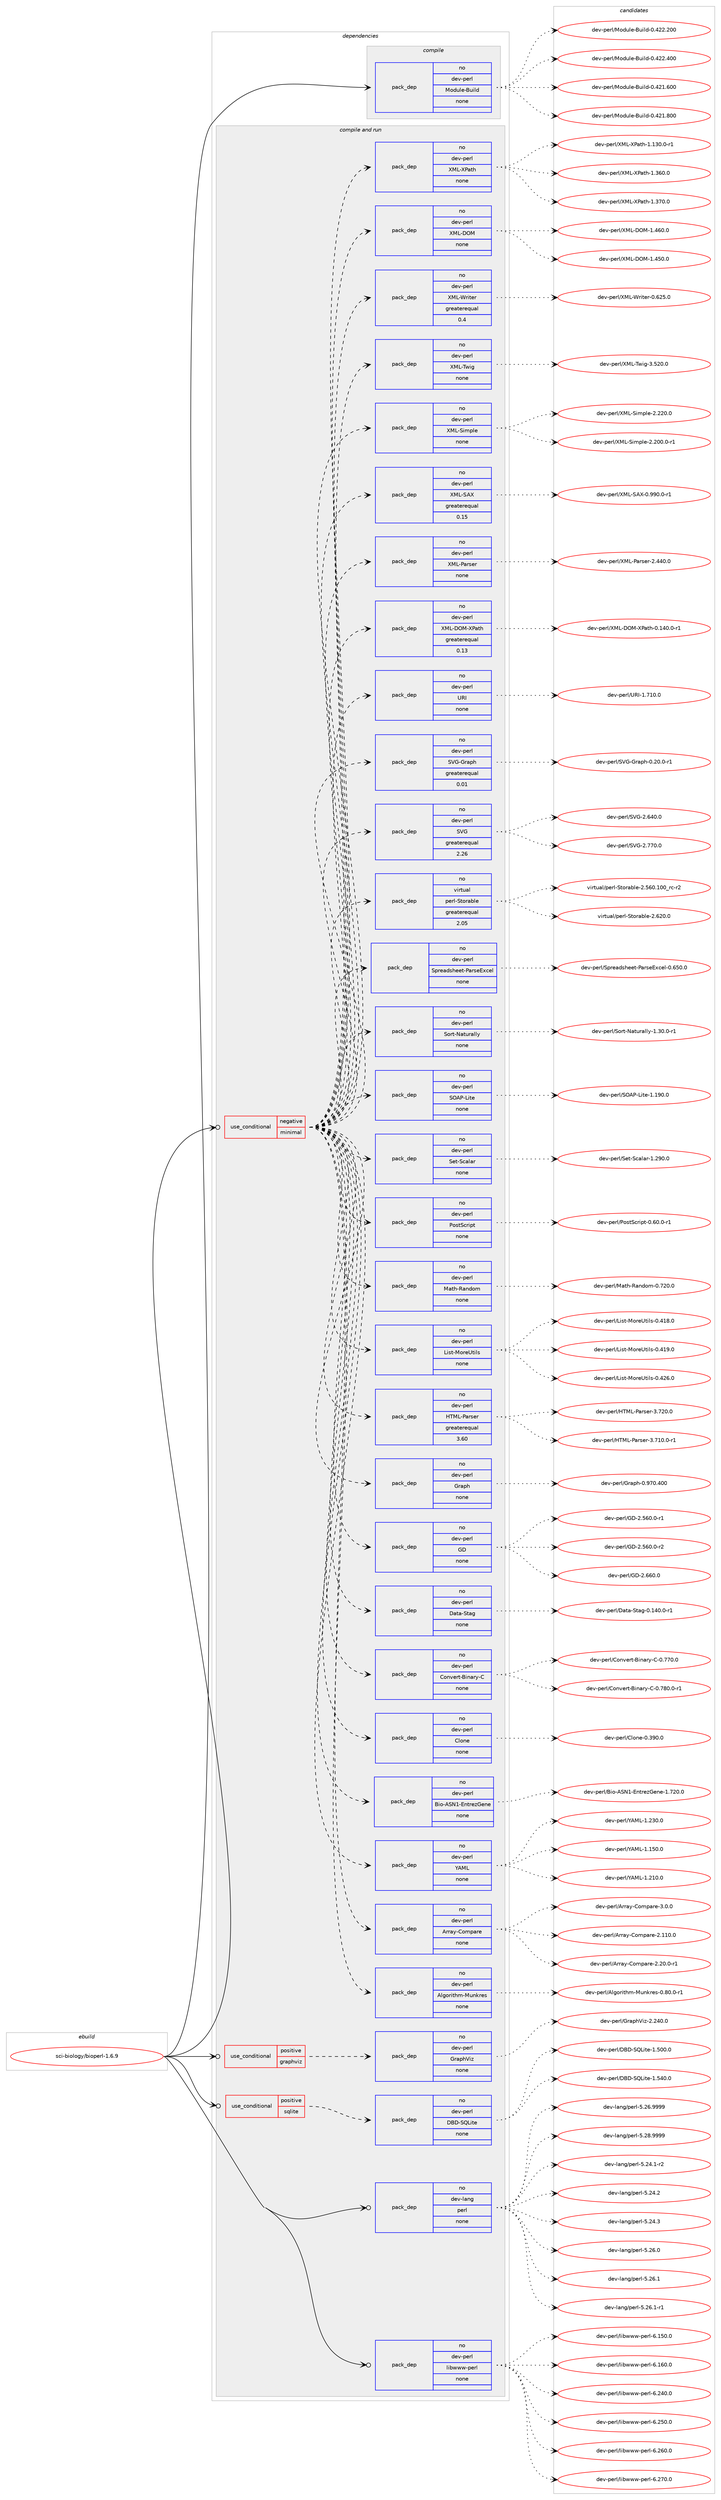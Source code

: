 digraph prolog {

# *************
# Graph options
# *************

newrank=true;
concentrate=true;
compound=true;
graph [rankdir=LR,fontname=Helvetica,fontsize=10,ranksep=1.5];#, ranksep=2.5, nodesep=0.2];
edge  [arrowhead=vee];
node  [fontname=Helvetica,fontsize=10];

# **********
# The ebuild
# **********

subgraph cluster_leftcol {
color=gray;
rank=same;
label=<<i>ebuild</i>>;
id [label="sci-biology/bioperl-1.6.9", color=red, width=4, href="../sci-biology/bioperl-1.6.9.svg"];
}

# ****************
# The dependencies
# ****************

subgraph cluster_midcol {
color=gray;
label=<<i>dependencies</i>>;
subgraph cluster_compile {
fillcolor="#eeeeee";
style=filled;
label=<<i>compile</i>>;
subgraph pack327276 {
dependency444176 [label=<<TABLE BORDER="0" CELLBORDER="1" CELLSPACING="0" CELLPADDING="4" WIDTH="220"><TR><TD ROWSPAN="6" CELLPADDING="30">pack_dep</TD></TR><TR><TD WIDTH="110">no</TD></TR><TR><TD>dev-perl</TD></TR><TR><TD>Module-Build</TD></TR><TR><TD>none</TD></TR><TR><TD></TD></TR></TABLE>>, shape=none, color=blue];
}
id:e -> dependency444176:w [weight=20,style="solid",arrowhead="vee"];
}
subgraph cluster_compileandrun {
fillcolor="#eeeeee";
style=filled;
label=<<i>compile and run</i>>;
subgraph cond109216 {
dependency444177 [label=<<TABLE BORDER="0" CELLBORDER="1" CELLSPACING="0" CELLPADDING="4"><TR><TD ROWSPAN="3" CELLPADDING="10">use_conditional</TD></TR><TR><TD>negative</TD></TR><TR><TD>minimal</TD></TR></TABLE>>, shape=none, color=red];
subgraph pack327277 {
dependency444178 [label=<<TABLE BORDER="0" CELLBORDER="1" CELLSPACING="0" CELLPADDING="4" WIDTH="220"><TR><TD ROWSPAN="6" CELLPADDING="30">pack_dep</TD></TR><TR><TD WIDTH="110">no</TD></TR><TR><TD>dev-perl</TD></TR><TR><TD>Algorithm-Munkres</TD></TR><TR><TD>none</TD></TR><TR><TD></TD></TR></TABLE>>, shape=none, color=blue];
}
dependency444177:e -> dependency444178:w [weight=20,style="dashed",arrowhead="vee"];
subgraph pack327278 {
dependency444179 [label=<<TABLE BORDER="0" CELLBORDER="1" CELLSPACING="0" CELLPADDING="4" WIDTH="220"><TR><TD ROWSPAN="6" CELLPADDING="30">pack_dep</TD></TR><TR><TD WIDTH="110">no</TD></TR><TR><TD>dev-perl</TD></TR><TR><TD>Array-Compare</TD></TR><TR><TD>none</TD></TR><TR><TD></TD></TR></TABLE>>, shape=none, color=blue];
}
dependency444177:e -> dependency444179:w [weight=20,style="dashed",arrowhead="vee"];
subgraph pack327279 {
dependency444180 [label=<<TABLE BORDER="0" CELLBORDER="1" CELLSPACING="0" CELLPADDING="4" WIDTH="220"><TR><TD ROWSPAN="6" CELLPADDING="30">pack_dep</TD></TR><TR><TD WIDTH="110">no</TD></TR><TR><TD>dev-perl</TD></TR><TR><TD>YAML</TD></TR><TR><TD>none</TD></TR><TR><TD></TD></TR></TABLE>>, shape=none, color=blue];
}
dependency444177:e -> dependency444180:w [weight=20,style="dashed",arrowhead="vee"];
subgraph pack327280 {
dependency444181 [label=<<TABLE BORDER="0" CELLBORDER="1" CELLSPACING="0" CELLPADDING="4" WIDTH="220"><TR><TD ROWSPAN="6" CELLPADDING="30">pack_dep</TD></TR><TR><TD WIDTH="110">no</TD></TR><TR><TD>dev-perl</TD></TR><TR><TD>Bio-ASN1-EntrezGene</TD></TR><TR><TD>none</TD></TR><TR><TD></TD></TR></TABLE>>, shape=none, color=blue];
}
dependency444177:e -> dependency444181:w [weight=20,style="dashed",arrowhead="vee"];
subgraph pack327281 {
dependency444182 [label=<<TABLE BORDER="0" CELLBORDER="1" CELLSPACING="0" CELLPADDING="4" WIDTH="220"><TR><TD ROWSPAN="6" CELLPADDING="30">pack_dep</TD></TR><TR><TD WIDTH="110">no</TD></TR><TR><TD>dev-perl</TD></TR><TR><TD>Clone</TD></TR><TR><TD>none</TD></TR><TR><TD></TD></TR></TABLE>>, shape=none, color=blue];
}
dependency444177:e -> dependency444182:w [weight=20,style="dashed",arrowhead="vee"];
subgraph pack327282 {
dependency444183 [label=<<TABLE BORDER="0" CELLBORDER="1" CELLSPACING="0" CELLPADDING="4" WIDTH="220"><TR><TD ROWSPAN="6" CELLPADDING="30">pack_dep</TD></TR><TR><TD WIDTH="110">no</TD></TR><TR><TD>dev-perl</TD></TR><TR><TD>Convert-Binary-C</TD></TR><TR><TD>none</TD></TR><TR><TD></TD></TR></TABLE>>, shape=none, color=blue];
}
dependency444177:e -> dependency444183:w [weight=20,style="dashed",arrowhead="vee"];
subgraph pack327283 {
dependency444184 [label=<<TABLE BORDER="0" CELLBORDER="1" CELLSPACING="0" CELLPADDING="4" WIDTH="220"><TR><TD ROWSPAN="6" CELLPADDING="30">pack_dep</TD></TR><TR><TD WIDTH="110">no</TD></TR><TR><TD>dev-perl</TD></TR><TR><TD>Data-Stag</TD></TR><TR><TD>none</TD></TR><TR><TD></TD></TR></TABLE>>, shape=none, color=blue];
}
dependency444177:e -> dependency444184:w [weight=20,style="dashed",arrowhead="vee"];
subgraph pack327284 {
dependency444185 [label=<<TABLE BORDER="0" CELLBORDER="1" CELLSPACING="0" CELLPADDING="4" WIDTH="220"><TR><TD ROWSPAN="6" CELLPADDING="30">pack_dep</TD></TR><TR><TD WIDTH="110">no</TD></TR><TR><TD>dev-perl</TD></TR><TR><TD>GD</TD></TR><TR><TD>none</TD></TR><TR><TD></TD></TR></TABLE>>, shape=none, color=blue];
}
dependency444177:e -> dependency444185:w [weight=20,style="dashed",arrowhead="vee"];
subgraph pack327285 {
dependency444186 [label=<<TABLE BORDER="0" CELLBORDER="1" CELLSPACING="0" CELLPADDING="4" WIDTH="220"><TR><TD ROWSPAN="6" CELLPADDING="30">pack_dep</TD></TR><TR><TD WIDTH="110">no</TD></TR><TR><TD>dev-perl</TD></TR><TR><TD>Graph</TD></TR><TR><TD>none</TD></TR><TR><TD></TD></TR></TABLE>>, shape=none, color=blue];
}
dependency444177:e -> dependency444186:w [weight=20,style="dashed",arrowhead="vee"];
subgraph pack327286 {
dependency444187 [label=<<TABLE BORDER="0" CELLBORDER="1" CELLSPACING="0" CELLPADDING="4" WIDTH="220"><TR><TD ROWSPAN="6" CELLPADDING="30">pack_dep</TD></TR><TR><TD WIDTH="110">no</TD></TR><TR><TD>dev-perl</TD></TR><TR><TD>HTML-Parser</TD></TR><TR><TD>greaterequal</TD></TR><TR><TD>3.60</TD></TR></TABLE>>, shape=none, color=blue];
}
dependency444177:e -> dependency444187:w [weight=20,style="dashed",arrowhead="vee"];
subgraph pack327287 {
dependency444188 [label=<<TABLE BORDER="0" CELLBORDER="1" CELLSPACING="0" CELLPADDING="4" WIDTH="220"><TR><TD ROWSPAN="6" CELLPADDING="30">pack_dep</TD></TR><TR><TD WIDTH="110">no</TD></TR><TR><TD>dev-perl</TD></TR><TR><TD>List-MoreUtils</TD></TR><TR><TD>none</TD></TR><TR><TD></TD></TR></TABLE>>, shape=none, color=blue];
}
dependency444177:e -> dependency444188:w [weight=20,style="dashed",arrowhead="vee"];
subgraph pack327288 {
dependency444189 [label=<<TABLE BORDER="0" CELLBORDER="1" CELLSPACING="0" CELLPADDING="4" WIDTH="220"><TR><TD ROWSPAN="6" CELLPADDING="30">pack_dep</TD></TR><TR><TD WIDTH="110">no</TD></TR><TR><TD>dev-perl</TD></TR><TR><TD>Math-Random</TD></TR><TR><TD>none</TD></TR><TR><TD></TD></TR></TABLE>>, shape=none, color=blue];
}
dependency444177:e -> dependency444189:w [weight=20,style="dashed",arrowhead="vee"];
subgraph pack327289 {
dependency444190 [label=<<TABLE BORDER="0" CELLBORDER="1" CELLSPACING="0" CELLPADDING="4" WIDTH="220"><TR><TD ROWSPAN="6" CELLPADDING="30">pack_dep</TD></TR><TR><TD WIDTH="110">no</TD></TR><TR><TD>dev-perl</TD></TR><TR><TD>PostScript</TD></TR><TR><TD>none</TD></TR><TR><TD></TD></TR></TABLE>>, shape=none, color=blue];
}
dependency444177:e -> dependency444190:w [weight=20,style="dashed",arrowhead="vee"];
subgraph pack327290 {
dependency444191 [label=<<TABLE BORDER="0" CELLBORDER="1" CELLSPACING="0" CELLPADDING="4" WIDTH="220"><TR><TD ROWSPAN="6" CELLPADDING="30">pack_dep</TD></TR><TR><TD WIDTH="110">no</TD></TR><TR><TD>dev-perl</TD></TR><TR><TD>Set-Scalar</TD></TR><TR><TD>none</TD></TR><TR><TD></TD></TR></TABLE>>, shape=none, color=blue];
}
dependency444177:e -> dependency444191:w [weight=20,style="dashed",arrowhead="vee"];
subgraph pack327291 {
dependency444192 [label=<<TABLE BORDER="0" CELLBORDER="1" CELLSPACING="0" CELLPADDING="4" WIDTH="220"><TR><TD ROWSPAN="6" CELLPADDING="30">pack_dep</TD></TR><TR><TD WIDTH="110">no</TD></TR><TR><TD>dev-perl</TD></TR><TR><TD>SOAP-Lite</TD></TR><TR><TD>none</TD></TR><TR><TD></TD></TR></TABLE>>, shape=none, color=blue];
}
dependency444177:e -> dependency444192:w [weight=20,style="dashed",arrowhead="vee"];
subgraph pack327292 {
dependency444193 [label=<<TABLE BORDER="0" CELLBORDER="1" CELLSPACING="0" CELLPADDING="4" WIDTH="220"><TR><TD ROWSPAN="6" CELLPADDING="30">pack_dep</TD></TR><TR><TD WIDTH="110">no</TD></TR><TR><TD>dev-perl</TD></TR><TR><TD>Sort-Naturally</TD></TR><TR><TD>none</TD></TR><TR><TD></TD></TR></TABLE>>, shape=none, color=blue];
}
dependency444177:e -> dependency444193:w [weight=20,style="dashed",arrowhead="vee"];
subgraph pack327293 {
dependency444194 [label=<<TABLE BORDER="0" CELLBORDER="1" CELLSPACING="0" CELLPADDING="4" WIDTH="220"><TR><TD ROWSPAN="6" CELLPADDING="30">pack_dep</TD></TR><TR><TD WIDTH="110">no</TD></TR><TR><TD>dev-perl</TD></TR><TR><TD>Spreadsheet-ParseExcel</TD></TR><TR><TD>none</TD></TR><TR><TD></TD></TR></TABLE>>, shape=none, color=blue];
}
dependency444177:e -> dependency444194:w [weight=20,style="dashed",arrowhead="vee"];
subgraph pack327294 {
dependency444195 [label=<<TABLE BORDER="0" CELLBORDER="1" CELLSPACING="0" CELLPADDING="4" WIDTH="220"><TR><TD ROWSPAN="6" CELLPADDING="30">pack_dep</TD></TR><TR><TD WIDTH="110">no</TD></TR><TR><TD>virtual</TD></TR><TR><TD>perl-Storable</TD></TR><TR><TD>greaterequal</TD></TR><TR><TD>2.05</TD></TR></TABLE>>, shape=none, color=blue];
}
dependency444177:e -> dependency444195:w [weight=20,style="dashed",arrowhead="vee"];
subgraph pack327295 {
dependency444196 [label=<<TABLE BORDER="0" CELLBORDER="1" CELLSPACING="0" CELLPADDING="4" WIDTH="220"><TR><TD ROWSPAN="6" CELLPADDING="30">pack_dep</TD></TR><TR><TD WIDTH="110">no</TD></TR><TR><TD>dev-perl</TD></TR><TR><TD>SVG</TD></TR><TR><TD>greaterequal</TD></TR><TR><TD>2.26</TD></TR></TABLE>>, shape=none, color=blue];
}
dependency444177:e -> dependency444196:w [weight=20,style="dashed",arrowhead="vee"];
subgraph pack327296 {
dependency444197 [label=<<TABLE BORDER="0" CELLBORDER="1" CELLSPACING="0" CELLPADDING="4" WIDTH="220"><TR><TD ROWSPAN="6" CELLPADDING="30">pack_dep</TD></TR><TR><TD WIDTH="110">no</TD></TR><TR><TD>dev-perl</TD></TR><TR><TD>SVG-Graph</TD></TR><TR><TD>greaterequal</TD></TR><TR><TD>0.01</TD></TR></TABLE>>, shape=none, color=blue];
}
dependency444177:e -> dependency444197:w [weight=20,style="dashed",arrowhead="vee"];
subgraph pack327297 {
dependency444198 [label=<<TABLE BORDER="0" CELLBORDER="1" CELLSPACING="0" CELLPADDING="4" WIDTH="220"><TR><TD ROWSPAN="6" CELLPADDING="30">pack_dep</TD></TR><TR><TD WIDTH="110">no</TD></TR><TR><TD>dev-perl</TD></TR><TR><TD>URI</TD></TR><TR><TD>none</TD></TR><TR><TD></TD></TR></TABLE>>, shape=none, color=blue];
}
dependency444177:e -> dependency444198:w [weight=20,style="dashed",arrowhead="vee"];
subgraph pack327298 {
dependency444199 [label=<<TABLE BORDER="0" CELLBORDER="1" CELLSPACING="0" CELLPADDING="4" WIDTH="220"><TR><TD ROWSPAN="6" CELLPADDING="30">pack_dep</TD></TR><TR><TD WIDTH="110">no</TD></TR><TR><TD>dev-perl</TD></TR><TR><TD>XML-DOM-XPath</TD></TR><TR><TD>greaterequal</TD></TR><TR><TD>0.13</TD></TR></TABLE>>, shape=none, color=blue];
}
dependency444177:e -> dependency444199:w [weight=20,style="dashed",arrowhead="vee"];
subgraph pack327299 {
dependency444200 [label=<<TABLE BORDER="0" CELLBORDER="1" CELLSPACING="0" CELLPADDING="4" WIDTH="220"><TR><TD ROWSPAN="6" CELLPADDING="30">pack_dep</TD></TR><TR><TD WIDTH="110">no</TD></TR><TR><TD>dev-perl</TD></TR><TR><TD>XML-Parser</TD></TR><TR><TD>none</TD></TR><TR><TD></TD></TR></TABLE>>, shape=none, color=blue];
}
dependency444177:e -> dependency444200:w [weight=20,style="dashed",arrowhead="vee"];
subgraph pack327300 {
dependency444201 [label=<<TABLE BORDER="0" CELLBORDER="1" CELLSPACING="0" CELLPADDING="4" WIDTH="220"><TR><TD ROWSPAN="6" CELLPADDING="30">pack_dep</TD></TR><TR><TD WIDTH="110">no</TD></TR><TR><TD>dev-perl</TD></TR><TR><TD>XML-SAX</TD></TR><TR><TD>greaterequal</TD></TR><TR><TD>0.15</TD></TR></TABLE>>, shape=none, color=blue];
}
dependency444177:e -> dependency444201:w [weight=20,style="dashed",arrowhead="vee"];
subgraph pack327301 {
dependency444202 [label=<<TABLE BORDER="0" CELLBORDER="1" CELLSPACING="0" CELLPADDING="4" WIDTH="220"><TR><TD ROWSPAN="6" CELLPADDING="30">pack_dep</TD></TR><TR><TD WIDTH="110">no</TD></TR><TR><TD>dev-perl</TD></TR><TR><TD>XML-Simple</TD></TR><TR><TD>none</TD></TR><TR><TD></TD></TR></TABLE>>, shape=none, color=blue];
}
dependency444177:e -> dependency444202:w [weight=20,style="dashed",arrowhead="vee"];
subgraph pack327302 {
dependency444203 [label=<<TABLE BORDER="0" CELLBORDER="1" CELLSPACING="0" CELLPADDING="4" WIDTH="220"><TR><TD ROWSPAN="6" CELLPADDING="30">pack_dep</TD></TR><TR><TD WIDTH="110">no</TD></TR><TR><TD>dev-perl</TD></TR><TR><TD>XML-Twig</TD></TR><TR><TD>none</TD></TR><TR><TD></TD></TR></TABLE>>, shape=none, color=blue];
}
dependency444177:e -> dependency444203:w [weight=20,style="dashed",arrowhead="vee"];
subgraph pack327303 {
dependency444204 [label=<<TABLE BORDER="0" CELLBORDER="1" CELLSPACING="0" CELLPADDING="4" WIDTH="220"><TR><TD ROWSPAN="6" CELLPADDING="30">pack_dep</TD></TR><TR><TD WIDTH="110">no</TD></TR><TR><TD>dev-perl</TD></TR><TR><TD>XML-Writer</TD></TR><TR><TD>greaterequal</TD></TR><TR><TD>0.4</TD></TR></TABLE>>, shape=none, color=blue];
}
dependency444177:e -> dependency444204:w [weight=20,style="dashed",arrowhead="vee"];
subgraph pack327304 {
dependency444205 [label=<<TABLE BORDER="0" CELLBORDER="1" CELLSPACING="0" CELLPADDING="4" WIDTH="220"><TR><TD ROWSPAN="6" CELLPADDING="30">pack_dep</TD></TR><TR><TD WIDTH="110">no</TD></TR><TR><TD>dev-perl</TD></TR><TR><TD>XML-DOM</TD></TR><TR><TD>none</TD></TR><TR><TD></TD></TR></TABLE>>, shape=none, color=blue];
}
dependency444177:e -> dependency444205:w [weight=20,style="dashed",arrowhead="vee"];
subgraph pack327305 {
dependency444206 [label=<<TABLE BORDER="0" CELLBORDER="1" CELLSPACING="0" CELLPADDING="4" WIDTH="220"><TR><TD ROWSPAN="6" CELLPADDING="30">pack_dep</TD></TR><TR><TD WIDTH="110">no</TD></TR><TR><TD>dev-perl</TD></TR><TR><TD>XML-XPath</TD></TR><TR><TD>none</TD></TR><TR><TD></TD></TR></TABLE>>, shape=none, color=blue];
}
dependency444177:e -> dependency444206:w [weight=20,style="dashed",arrowhead="vee"];
}
id:e -> dependency444177:w [weight=20,style="solid",arrowhead="odotvee"];
subgraph cond109217 {
dependency444207 [label=<<TABLE BORDER="0" CELLBORDER="1" CELLSPACING="0" CELLPADDING="4"><TR><TD ROWSPAN="3" CELLPADDING="10">use_conditional</TD></TR><TR><TD>positive</TD></TR><TR><TD>graphviz</TD></TR></TABLE>>, shape=none, color=red];
subgraph pack327306 {
dependency444208 [label=<<TABLE BORDER="0" CELLBORDER="1" CELLSPACING="0" CELLPADDING="4" WIDTH="220"><TR><TD ROWSPAN="6" CELLPADDING="30">pack_dep</TD></TR><TR><TD WIDTH="110">no</TD></TR><TR><TD>dev-perl</TD></TR><TR><TD>GraphViz</TD></TR><TR><TD>none</TD></TR><TR><TD></TD></TR></TABLE>>, shape=none, color=blue];
}
dependency444207:e -> dependency444208:w [weight=20,style="dashed",arrowhead="vee"];
}
id:e -> dependency444207:w [weight=20,style="solid",arrowhead="odotvee"];
subgraph cond109218 {
dependency444209 [label=<<TABLE BORDER="0" CELLBORDER="1" CELLSPACING="0" CELLPADDING="4"><TR><TD ROWSPAN="3" CELLPADDING="10">use_conditional</TD></TR><TR><TD>positive</TD></TR><TR><TD>sqlite</TD></TR></TABLE>>, shape=none, color=red];
subgraph pack327307 {
dependency444210 [label=<<TABLE BORDER="0" CELLBORDER="1" CELLSPACING="0" CELLPADDING="4" WIDTH="220"><TR><TD ROWSPAN="6" CELLPADDING="30">pack_dep</TD></TR><TR><TD WIDTH="110">no</TD></TR><TR><TD>dev-perl</TD></TR><TR><TD>DBD-SQLite</TD></TR><TR><TD>none</TD></TR><TR><TD></TD></TR></TABLE>>, shape=none, color=blue];
}
dependency444209:e -> dependency444210:w [weight=20,style="dashed",arrowhead="vee"];
}
id:e -> dependency444209:w [weight=20,style="solid",arrowhead="odotvee"];
subgraph pack327308 {
dependency444211 [label=<<TABLE BORDER="0" CELLBORDER="1" CELLSPACING="0" CELLPADDING="4" WIDTH="220"><TR><TD ROWSPAN="6" CELLPADDING="30">pack_dep</TD></TR><TR><TD WIDTH="110">no</TD></TR><TR><TD>dev-lang</TD></TR><TR><TD>perl</TD></TR><TR><TD>none</TD></TR><TR><TD></TD></TR></TABLE>>, shape=none, color=blue];
}
id:e -> dependency444211:w [weight=20,style="solid",arrowhead="odotvee"];
subgraph pack327309 {
dependency444212 [label=<<TABLE BORDER="0" CELLBORDER="1" CELLSPACING="0" CELLPADDING="4" WIDTH="220"><TR><TD ROWSPAN="6" CELLPADDING="30">pack_dep</TD></TR><TR><TD WIDTH="110">no</TD></TR><TR><TD>dev-perl</TD></TR><TR><TD>libwww-perl</TD></TR><TR><TD>none</TD></TR><TR><TD></TD></TR></TABLE>>, shape=none, color=blue];
}
id:e -> dependency444212:w [weight=20,style="solid",arrowhead="odotvee"];
}
subgraph cluster_run {
fillcolor="#eeeeee";
style=filled;
label=<<i>run</i>>;
}
}

# **************
# The candidates
# **************

subgraph cluster_choices {
rank=same;
color=gray;
label=<<i>candidates</i>>;

subgraph choice327276 {
color=black;
nodesep=1;
choice100101118451121011141084777111100117108101456611710510810045484652504946544848 [label="dev-perl/Module-Build-0.421.600", color=red, width=4,href="../dev-perl/Module-Build-0.421.600.svg"];
choice100101118451121011141084777111100117108101456611710510810045484652504946564848 [label="dev-perl/Module-Build-0.421.800", color=red, width=4,href="../dev-perl/Module-Build-0.421.800.svg"];
choice100101118451121011141084777111100117108101456611710510810045484652505046504848 [label="dev-perl/Module-Build-0.422.200", color=red, width=4,href="../dev-perl/Module-Build-0.422.200.svg"];
choice100101118451121011141084777111100117108101456611710510810045484652505046524848 [label="dev-perl/Module-Build-0.422.400", color=red, width=4,href="../dev-perl/Module-Build-0.422.400.svg"];
dependency444176:e -> choice100101118451121011141084777111100117108101456611710510810045484652504946544848:w [style=dotted,weight="100"];
dependency444176:e -> choice100101118451121011141084777111100117108101456611710510810045484652504946564848:w [style=dotted,weight="100"];
dependency444176:e -> choice100101118451121011141084777111100117108101456611710510810045484652505046504848:w [style=dotted,weight="100"];
dependency444176:e -> choice100101118451121011141084777111100117108101456611710510810045484652505046524848:w [style=dotted,weight="100"];
}
subgraph choice327277 {
color=black;
nodesep=1;
choice1001011184511210111410847651081031111141051161041094577117110107114101115454846564846484511449 [label="dev-perl/Algorithm-Munkres-0.80.0-r1", color=red, width=4,href="../dev-perl/Algorithm-Munkres-0.80.0-r1.svg"];
dependency444178:e -> choice1001011184511210111410847651081031111141051161041094577117110107114101115454846564846484511449:w [style=dotted,weight="100"];
}
subgraph choice327278 {
color=black;
nodesep=1;
choice100101118451121011141084765114114971214567111109112971141014550464949484648 [label="dev-perl/Array-Compare-2.110.0", color=red, width=4,href="../dev-perl/Array-Compare-2.110.0.svg"];
choice10010111845112101114108476511411497121456711110911297114101455046504846484511449 [label="dev-perl/Array-Compare-2.20.0-r1", color=red, width=4,href="../dev-perl/Array-Compare-2.20.0-r1.svg"];
choice10010111845112101114108476511411497121456711110911297114101455146484648 [label="dev-perl/Array-Compare-3.0.0", color=red, width=4,href="../dev-perl/Array-Compare-3.0.0.svg"];
dependency444179:e -> choice100101118451121011141084765114114971214567111109112971141014550464949484648:w [style=dotted,weight="100"];
dependency444179:e -> choice10010111845112101114108476511411497121456711110911297114101455046504846484511449:w [style=dotted,weight="100"];
dependency444179:e -> choice10010111845112101114108476511411497121456711110911297114101455146484648:w [style=dotted,weight="100"];
}
subgraph choice327279 {
color=black;
nodesep=1;
choice1001011184511210111410847896577764549464953484648 [label="dev-perl/YAML-1.150.0", color=red, width=4,href="../dev-perl/YAML-1.150.0.svg"];
choice1001011184511210111410847896577764549465049484648 [label="dev-perl/YAML-1.210.0", color=red, width=4,href="../dev-perl/YAML-1.210.0.svg"];
choice1001011184511210111410847896577764549465051484648 [label="dev-perl/YAML-1.230.0", color=red, width=4,href="../dev-perl/YAML-1.230.0.svg"];
dependency444180:e -> choice1001011184511210111410847896577764549464953484648:w [style=dotted,weight="100"];
dependency444180:e -> choice1001011184511210111410847896577764549465049484648:w [style=dotted,weight="100"];
dependency444180:e -> choice1001011184511210111410847896577764549465051484648:w [style=dotted,weight="100"];
}
subgraph choice327280 {
color=black;
nodesep=1;
choice10010111845112101114108476610511145658378494569110116114101122711011101014549465550484648 [label="dev-perl/Bio-ASN1-EntrezGene-1.720.0", color=red, width=4,href="../dev-perl/Bio-ASN1-EntrezGene-1.720.0.svg"];
dependency444181:e -> choice10010111845112101114108476610511145658378494569110116114101122711011101014549465550484648:w [style=dotted,weight="100"];
}
subgraph choice327281 {
color=black;
nodesep=1;
choice1001011184511210111410847671081111101014548465157484648 [label="dev-perl/Clone-0.390.0", color=red, width=4,href="../dev-perl/Clone-0.390.0.svg"];
dependency444182:e -> choice1001011184511210111410847671081111101014548465157484648:w [style=dotted,weight="100"];
}
subgraph choice327282 {
color=black;
nodesep=1;
choice10010111845112101114108476711111011810111411645661051109711412145674548465555484648 [label="dev-perl/Convert-Binary-C-0.770.0", color=red, width=4,href="../dev-perl/Convert-Binary-C-0.770.0.svg"];
choice100101118451121011141084767111110118101114116456610511097114121456745484655564846484511449 [label="dev-perl/Convert-Binary-C-0.780.0-r1", color=red, width=4,href="../dev-perl/Convert-Binary-C-0.780.0-r1.svg"];
dependency444183:e -> choice10010111845112101114108476711111011810111411645661051109711412145674548465555484648:w [style=dotted,weight="100"];
dependency444183:e -> choice100101118451121011141084767111110118101114116456610511097114121456745484655564846484511449:w [style=dotted,weight="100"];
}
subgraph choice327283 {
color=black;
nodesep=1;
choice100101118451121011141084768971169745831169710345484649524846484511449 [label="dev-perl/Data-Stag-0.140.0-r1", color=red, width=4,href="../dev-perl/Data-Stag-0.140.0-r1.svg"];
dependency444184:e -> choice100101118451121011141084768971169745831169710345484649524846484511449:w [style=dotted,weight="100"];
}
subgraph choice327284 {
color=black;
nodesep=1;
choice1001011184511210111410847716845504653544846484511449 [label="dev-perl/GD-2.560.0-r1", color=red, width=4,href="../dev-perl/GD-2.560.0-r1.svg"];
choice1001011184511210111410847716845504653544846484511450 [label="dev-perl/GD-2.560.0-r2", color=red, width=4,href="../dev-perl/GD-2.560.0-r2.svg"];
choice100101118451121011141084771684550465454484648 [label="dev-perl/GD-2.660.0", color=red, width=4,href="../dev-perl/GD-2.660.0.svg"];
dependency444185:e -> choice1001011184511210111410847716845504653544846484511449:w [style=dotted,weight="100"];
dependency444185:e -> choice1001011184511210111410847716845504653544846484511450:w [style=dotted,weight="100"];
dependency444185:e -> choice100101118451121011141084771684550465454484648:w [style=dotted,weight="100"];
}
subgraph choice327285 {
color=black;
nodesep=1;
choice1001011184511210111410847711149711210445484657554846524848 [label="dev-perl/Graph-0.970.400", color=red, width=4,href="../dev-perl/Graph-0.970.400.svg"];
dependency444186:e -> choice1001011184511210111410847711149711210445484657554846524848:w [style=dotted,weight="100"];
}
subgraph choice327286 {
color=black;
nodesep=1;
choice10010111845112101114108477284777645809711411510111445514655494846484511449 [label="dev-perl/HTML-Parser-3.710.0-r1", color=red, width=4,href="../dev-perl/HTML-Parser-3.710.0-r1.svg"];
choice1001011184511210111410847728477764580971141151011144551465550484648 [label="dev-perl/HTML-Parser-3.720.0", color=red, width=4,href="../dev-perl/HTML-Parser-3.720.0.svg"];
dependency444187:e -> choice10010111845112101114108477284777645809711411510111445514655494846484511449:w [style=dotted,weight="100"];
dependency444187:e -> choice1001011184511210111410847728477764580971141151011144551465550484648:w [style=dotted,weight="100"];
}
subgraph choice327287 {
color=black;
nodesep=1;
choice1001011184511210111410847761051151164577111114101851161051081154548465249564648 [label="dev-perl/List-MoreUtils-0.418.0", color=red, width=4,href="../dev-perl/List-MoreUtils-0.418.0.svg"];
choice1001011184511210111410847761051151164577111114101851161051081154548465249574648 [label="dev-perl/List-MoreUtils-0.419.0", color=red, width=4,href="../dev-perl/List-MoreUtils-0.419.0.svg"];
choice1001011184511210111410847761051151164577111114101851161051081154548465250544648 [label="dev-perl/List-MoreUtils-0.426.0", color=red, width=4,href="../dev-perl/List-MoreUtils-0.426.0.svg"];
dependency444188:e -> choice1001011184511210111410847761051151164577111114101851161051081154548465249564648:w [style=dotted,weight="100"];
dependency444188:e -> choice1001011184511210111410847761051151164577111114101851161051081154548465249574648:w [style=dotted,weight="100"];
dependency444188:e -> choice1001011184511210111410847761051151164577111114101851161051081154548465250544648:w [style=dotted,weight="100"];
}
subgraph choice327288 {
color=black;
nodesep=1;
choice100101118451121011141084777971161044582971101001111094548465550484648 [label="dev-perl/Math-Random-0.720.0", color=red, width=4,href="../dev-perl/Math-Random-0.720.0.svg"];
dependency444189:e -> choice100101118451121011141084777971161044582971101001111094548465550484648:w [style=dotted,weight="100"];
}
subgraph choice327289 {
color=black;
nodesep=1;
choice1001011184511210111410847801111151168399114105112116454846544846484511449 [label="dev-perl/PostScript-0.60.0-r1", color=red, width=4,href="../dev-perl/PostScript-0.60.0-r1.svg"];
dependency444190:e -> choice1001011184511210111410847801111151168399114105112116454846544846484511449:w [style=dotted,weight="100"];
}
subgraph choice327290 {
color=black;
nodesep=1;
choice10010111845112101114108478310111645839997108971144549465057484648 [label="dev-perl/Set-Scalar-1.290.0", color=red, width=4,href="../dev-perl/Set-Scalar-1.290.0.svg"];
dependency444191:e -> choice10010111845112101114108478310111645839997108971144549465057484648:w [style=dotted,weight="100"];
}
subgraph choice327291 {
color=black;
nodesep=1;
choice10010111845112101114108478379658045761051161014549464957484648 [label="dev-perl/SOAP-Lite-1.190.0", color=red, width=4,href="../dev-perl/SOAP-Lite-1.190.0.svg"];
dependency444192:e -> choice10010111845112101114108478379658045761051161014549464957484648:w [style=dotted,weight="100"];
}
subgraph choice327292 {
color=black;
nodesep=1;
choice10010111845112101114108478311111411645789711611711497108108121454946514846484511449 [label="dev-perl/Sort-Naturally-1.30.0-r1", color=red, width=4,href="../dev-perl/Sort-Naturally-1.30.0-r1.svg"];
dependency444193:e -> choice10010111845112101114108478311111411645789711611711497108108121454946514846484511449:w [style=dotted,weight="100"];
}
subgraph choice327293 {
color=black;
nodesep=1;
choice1001011184511210111410847831121141019710011510410110111645809711411510169120991011084548465453484648 [label="dev-perl/Spreadsheet-ParseExcel-0.650.0", color=red, width=4,href="../dev-perl/Spreadsheet-ParseExcel-0.650.0.svg"];
dependency444194:e -> choice1001011184511210111410847831121141019710011510410110111645809711411510169120991011084548465453484648:w [style=dotted,weight="100"];
}
subgraph choice327294 {
color=black;
nodesep=1;
choice1181051141161179710847112101114108458311611111497981081014550465354484649484895114994511450 [label="virtual/perl-Storable-2.560.100_rc-r2", color=red, width=4,href="../virtual/perl-Storable-2.560.100_rc-r2.svg"];
choice1181051141161179710847112101114108458311611111497981081014550465450484648 [label="virtual/perl-Storable-2.620.0", color=red, width=4,href="../virtual/perl-Storable-2.620.0.svg"];
dependency444195:e -> choice1181051141161179710847112101114108458311611111497981081014550465354484649484895114994511450:w [style=dotted,weight="100"];
dependency444195:e -> choice1181051141161179710847112101114108458311611111497981081014550465450484648:w [style=dotted,weight="100"];
}
subgraph choice327295 {
color=black;
nodesep=1;
choice10010111845112101114108478386714550465452484648 [label="dev-perl/SVG-2.640.0", color=red, width=4,href="../dev-perl/SVG-2.640.0.svg"];
choice10010111845112101114108478386714550465555484648 [label="dev-perl/SVG-2.770.0", color=red, width=4,href="../dev-perl/SVG-2.770.0.svg"];
dependency444196:e -> choice10010111845112101114108478386714550465452484648:w [style=dotted,weight="100"];
dependency444196:e -> choice10010111845112101114108478386714550465555484648:w [style=dotted,weight="100"];
}
subgraph choice327296 {
color=black;
nodesep=1;
choice1001011184511210111410847838671457111497112104454846504846484511449 [label="dev-perl/SVG-Graph-0.20.0-r1", color=red, width=4,href="../dev-perl/SVG-Graph-0.20.0-r1.svg"];
dependency444197:e -> choice1001011184511210111410847838671457111497112104454846504846484511449:w [style=dotted,weight="100"];
}
subgraph choice327297 {
color=black;
nodesep=1;
choice10010111845112101114108478582734549465549484648 [label="dev-perl/URI-1.710.0", color=red, width=4,href="../dev-perl/URI-1.710.0.svg"];
dependency444198:e -> choice10010111845112101114108478582734549465549484648:w [style=dotted,weight="100"];
}
subgraph choice327298 {
color=black;
nodesep=1;
choice1001011184511210111410847887776456879774588809711610445484649524846484511449 [label="dev-perl/XML-DOM-XPath-0.140.0-r1", color=red, width=4,href="../dev-perl/XML-DOM-XPath-0.140.0-r1.svg"];
dependency444199:e -> choice1001011184511210111410847887776456879774588809711610445484649524846484511449:w [style=dotted,weight="100"];
}
subgraph choice327299 {
color=black;
nodesep=1;
choice10010111845112101114108478877764580971141151011144550465252484648 [label="dev-perl/XML-Parser-2.440.0", color=red, width=4,href="../dev-perl/XML-Parser-2.440.0.svg"];
dependency444200:e -> choice10010111845112101114108478877764580971141151011144550465252484648:w [style=dotted,weight="100"];
}
subgraph choice327300 {
color=black;
nodesep=1;
choice10010111845112101114108478877764583658845484657574846484511449 [label="dev-perl/XML-SAX-0.990.0-r1", color=red, width=4,href="../dev-perl/XML-SAX-0.990.0-r1.svg"];
dependency444201:e -> choice10010111845112101114108478877764583658845484657574846484511449:w [style=dotted,weight="100"];
}
subgraph choice327301 {
color=black;
nodesep=1;
choice1001011184511210111410847887776458310510911210810145504650484846484511449 [label="dev-perl/XML-Simple-2.200.0-r1", color=red, width=4,href="../dev-perl/XML-Simple-2.200.0-r1.svg"];
choice100101118451121011141084788777645831051091121081014550465050484648 [label="dev-perl/XML-Simple-2.220.0", color=red, width=4,href="../dev-perl/XML-Simple-2.220.0.svg"];
dependency444202:e -> choice1001011184511210111410847887776458310510911210810145504650484846484511449:w [style=dotted,weight="100"];
dependency444202:e -> choice100101118451121011141084788777645831051091121081014550465050484648:w [style=dotted,weight="100"];
}
subgraph choice327302 {
color=black;
nodesep=1;
choice100101118451121011141084788777645841191051034551465350484648 [label="dev-perl/XML-Twig-3.520.0", color=red, width=4,href="../dev-perl/XML-Twig-3.520.0.svg"];
dependency444203:e -> choice100101118451121011141084788777645841191051034551465350484648:w [style=dotted,weight="100"];
}
subgraph choice327303 {
color=black;
nodesep=1;
choice100101118451121011141084788777645871141051161011144548465450534648 [label="dev-perl/XML-Writer-0.625.0", color=red, width=4,href="../dev-perl/XML-Writer-0.625.0.svg"];
dependency444204:e -> choice100101118451121011141084788777645871141051161011144548465450534648:w [style=dotted,weight="100"];
}
subgraph choice327304 {
color=black;
nodesep=1;
choice1001011184511210111410847887776456879774549465253484648 [label="dev-perl/XML-DOM-1.450.0", color=red, width=4,href="../dev-perl/XML-DOM-1.450.0.svg"];
choice1001011184511210111410847887776456879774549465254484648 [label="dev-perl/XML-DOM-1.460.0", color=red, width=4,href="../dev-perl/XML-DOM-1.460.0.svg"];
dependency444205:e -> choice1001011184511210111410847887776456879774549465253484648:w [style=dotted,weight="100"];
dependency444205:e -> choice1001011184511210111410847887776456879774549465254484648:w [style=dotted,weight="100"];
}
subgraph choice327305 {
color=black;
nodesep=1;
choice10010111845112101114108478877764588809711610445494649514846484511449 [label="dev-perl/XML-XPath-1.130.0-r1", color=red, width=4,href="../dev-perl/XML-XPath-1.130.0-r1.svg"];
choice1001011184511210111410847887776458880971161044549465154484648 [label="dev-perl/XML-XPath-1.360.0", color=red, width=4,href="../dev-perl/XML-XPath-1.360.0.svg"];
choice1001011184511210111410847887776458880971161044549465155484648 [label="dev-perl/XML-XPath-1.370.0", color=red, width=4,href="../dev-perl/XML-XPath-1.370.0.svg"];
dependency444206:e -> choice10010111845112101114108478877764588809711610445494649514846484511449:w [style=dotted,weight="100"];
dependency444206:e -> choice1001011184511210111410847887776458880971161044549465154484648:w [style=dotted,weight="100"];
dependency444206:e -> choice1001011184511210111410847887776458880971161044549465155484648:w [style=dotted,weight="100"];
}
subgraph choice327306 {
color=black;
nodesep=1;
choice10010111845112101114108477111497112104861051224550465052484648 [label="dev-perl/GraphViz-2.240.0", color=red, width=4,href="../dev-perl/GraphViz-2.240.0.svg"];
dependency444208:e -> choice10010111845112101114108477111497112104861051224550465052484648:w [style=dotted,weight="100"];
}
subgraph choice327307 {
color=black;
nodesep=1;
choice1001011184511210111410847686668458381761051161014549465348484648 [label="dev-perl/DBD-SQLite-1.500.0", color=red, width=4,href="../dev-perl/DBD-SQLite-1.500.0.svg"];
choice1001011184511210111410847686668458381761051161014549465352484648 [label="dev-perl/DBD-SQLite-1.540.0", color=red, width=4,href="../dev-perl/DBD-SQLite-1.540.0.svg"];
dependency444210:e -> choice1001011184511210111410847686668458381761051161014549465348484648:w [style=dotted,weight="100"];
dependency444210:e -> choice1001011184511210111410847686668458381761051161014549465352484648:w [style=dotted,weight="100"];
}
subgraph choice327308 {
color=black;
nodesep=1;
choice100101118451089711010347112101114108455346505246494511450 [label="dev-lang/perl-5.24.1-r2", color=red, width=4,href="../dev-lang/perl-5.24.1-r2.svg"];
choice10010111845108971101034711210111410845534650524650 [label="dev-lang/perl-5.24.2", color=red, width=4,href="../dev-lang/perl-5.24.2.svg"];
choice10010111845108971101034711210111410845534650524651 [label="dev-lang/perl-5.24.3", color=red, width=4,href="../dev-lang/perl-5.24.3.svg"];
choice10010111845108971101034711210111410845534650544648 [label="dev-lang/perl-5.26.0", color=red, width=4,href="../dev-lang/perl-5.26.0.svg"];
choice10010111845108971101034711210111410845534650544649 [label="dev-lang/perl-5.26.1", color=red, width=4,href="../dev-lang/perl-5.26.1.svg"];
choice100101118451089711010347112101114108455346505446494511449 [label="dev-lang/perl-5.26.1-r1", color=red, width=4,href="../dev-lang/perl-5.26.1-r1.svg"];
choice10010111845108971101034711210111410845534650544657575757 [label="dev-lang/perl-5.26.9999", color=red, width=4,href="../dev-lang/perl-5.26.9999.svg"];
choice10010111845108971101034711210111410845534650564657575757 [label="dev-lang/perl-5.28.9999", color=red, width=4,href="../dev-lang/perl-5.28.9999.svg"];
dependency444211:e -> choice100101118451089711010347112101114108455346505246494511450:w [style=dotted,weight="100"];
dependency444211:e -> choice10010111845108971101034711210111410845534650524650:w [style=dotted,weight="100"];
dependency444211:e -> choice10010111845108971101034711210111410845534650524651:w [style=dotted,weight="100"];
dependency444211:e -> choice10010111845108971101034711210111410845534650544648:w [style=dotted,weight="100"];
dependency444211:e -> choice10010111845108971101034711210111410845534650544649:w [style=dotted,weight="100"];
dependency444211:e -> choice100101118451089711010347112101114108455346505446494511449:w [style=dotted,weight="100"];
dependency444211:e -> choice10010111845108971101034711210111410845534650544657575757:w [style=dotted,weight="100"];
dependency444211:e -> choice10010111845108971101034711210111410845534650564657575757:w [style=dotted,weight="100"];
}
subgraph choice327309 {
color=black;
nodesep=1;
choice100101118451121011141084710810598119119119451121011141084554464953484648 [label="dev-perl/libwww-perl-6.150.0", color=red, width=4,href="../dev-perl/libwww-perl-6.150.0.svg"];
choice100101118451121011141084710810598119119119451121011141084554464954484648 [label="dev-perl/libwww-perl-6.160.0", color=red, width=4,href="../dev-perl/libwww-perl-6.160.0.svg"];
choice100101118451121011141084710810598119119119451121011141084554465052484648 [label="dev-perl/libwww-perl-6.240.0", color=red, width=4,href="../dev-perl/libwww-perl-6.240.0.svg"];
choice100101118451121011141084710810598119119119451121011141084554465053484648 [label="dev-perl/libwww-perl-6.250.0", color=red, width=4,href="../dev-perl/libwww-perl-6.250.0.svg"];
choice100101118451121011141084710810598119119119451121011141084554465054484648 [label="dev-perl/libwww-perl-6.260.0", color=red, width=4,href="../dev-perl/libwww-perl-6.260.0.svg"];
choice100101118451121011141084710810598119119119451121011141084554465055484648 [label="dev-perl/libwww-perl-6.270.0", color=red, width=4,href="../dev-perl/libwww-perl-6.270.0.svg"];
dependency444212:e -> choice100101118451121011141084710810598119119119451121011141084554464953484648:w [style=dotted,weight="100"];
dependency444212:e -> choice100101118451121011141084710810598119119119451121011141084554464954484648:w [style=dotted,weight="100"];
dependency444212:e -> choice100101118451121011141084710810598119119119451121011141084554465052484648:w [style=dotted,weight="100"];
dependency444212:e -> choice100101118451121011141084710810598119119119451121011141084554465053484648:w [style=dotted,weight="100"];
dependency444212:e -> choice100101118451121011141084710810598119119119451121011141084554465054484648:w [style=dotted,weight="100"];
dependency444212:e -> choice100101118451121011141084710810598119119119451121011141084554465055484648:w [style=dotted,weight="100"];
}
}

}
